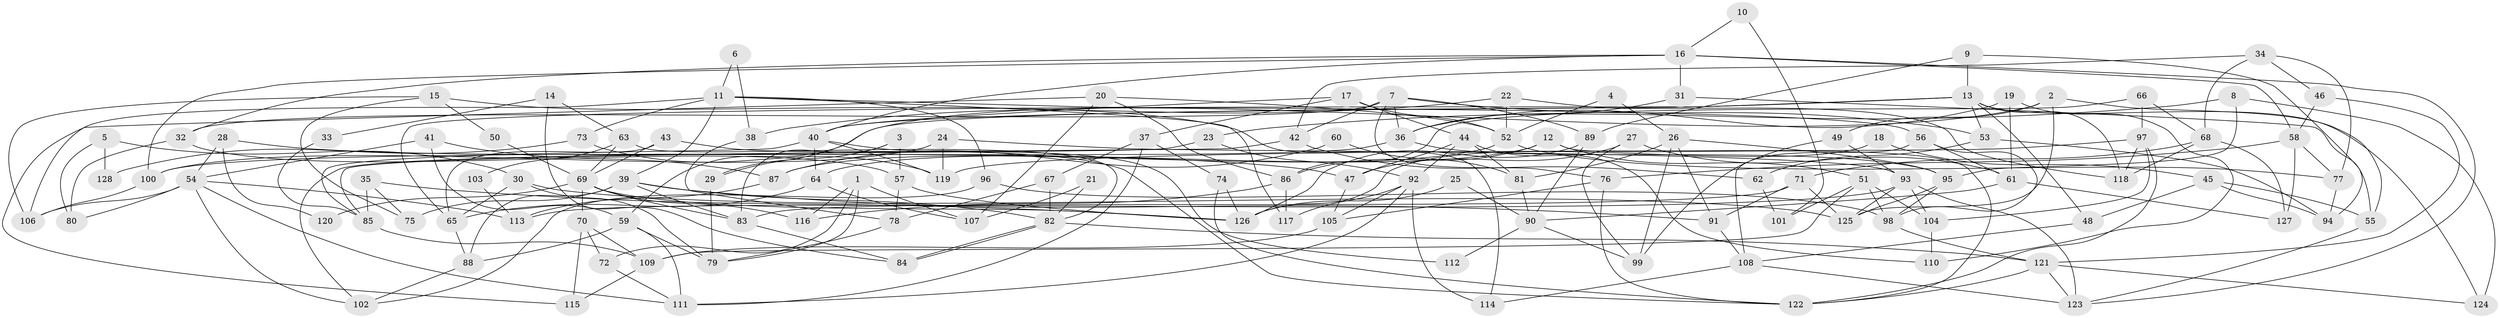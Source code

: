// Generated by graph-tools (version 1.1) at 2025/02/03/09/25 03:02:05]
// undirected, 128 vertices, 256 edges
graph export_dot {
graph [start="1"]
  node [color=gray90,style=filled];
  1;
  2;
  3;
  4;
  5;
  6;
  7;
  8;
  9;
  10;
  11;
  12;
  13;
  14;
  15;
  16;
  17;
  18;
  19;
  20;
  21;
  22;
  23;
  24;
  25;
  26;
  27;
  28;
  29;
  30;
  31;
  32;
  33;
  34;
  35;
  36;
  37;
  38;
  39;
  40;
  41;
  42;
  43;
  44;
  45;
  46;
  47;
  48;
  49;
  50;
  51;
  52;
  53;
  54;
  55;
  56;
  57;
  58;
  59;
  60;
  61;
  62;
  63;
  64;
  65;
  66;
  67;
  68;
  69;
  70;
  71;
  72;
  73;
  74;
  75;
  76;
  77;
  78;
  79;
  80;
  81;
  82;
  83;
  84;
  85;
  86;
  87;
  88;
  89;
  90;
  91;
  92;
  93;
  94;
  95;
  96;
  97;
  98;
  99;
  100;
  101;
  102;
  103;
  104;
  105;
  106;
  107;
  108;
  109;
  110;
  111;
  112;
  113;
  114;
  115;
  116;
  117;
  118;
  119;
  120;
  121;
  122;
  123;
  124;
  125;
  126;
  127;
  128;
  1 -- 116;
  1 -- 72;
  1 -- 79;
  1 -- 107;
  2 -- 125;
  2 -- 55;
  2 -- 49;
  2 -- 59;
  3 -- 83;
  3 -- 29;
  3 -- 57;
  4 -- 52;
  4 -- 26;
  5 -- 30;
  5 -- 80;
  5 -- 128;
  6 -- 38;
  6 -- 11;
  7 -- 53;
  7 -- 89;
  7 -- 32;
  7 -- 36;
  7 -- 42;
  7 -- 76;
  8 -- 95;
  8 -- 23;
  8 -- 124;
  9 -- 13;
  9 -- 89;
  9 -- 94;
  10 -- 101;
  10 -- 16;
  11 -- 117;
  11 -- 39;
  11 -- 56;
  11 -- 73;
  11 -- 96;
  11 -- 106;
  12 -- 122;
  12 -- 64;
  12 -- 51;
  12 -- 86;
  13 -- 124;
  13 -- 118;
  13 -- 29;
  13 -- 40;
  13 -- 48;
  13 -- 53;
  13 -- 65;
  14 -- 63;
  14 -- 84;
  14 -- 33;
  15 -- 106;
  15 -- 75;
  15 -- 50;
  15 -- 114;
  16 -- 123;
  16 -- 58;
  16 -- 31;
  16 -- 32;
  16 -- 40;
  16 -- 100;
  17 -- 40;
  17 -- 44;
  17 -- 37;
  17 -- 52;
  18 -- 126;
  18 -- 45;
  19 -- 36;
  19 -- 61;
  19 -- 110;
  20 -- 107;
  20 -- 52;
  20 -- 86;
  20 -- 115;
  21 -- 82;
  21 -- 107;
  22 -- 52;
  22 -- 118;
  22 -- 38;
  23 -- 102;
  23 -- 92;
  24 -- 93;
  24 -- 100;
  24 -- 119;
  25 -- 126;
  25 -- 90;
  26 -- 95;
  26 -- 99;
  26 -- 81;
  26 -- 91;
  27 -- 61;
  27 -- 99;
  27 -- 47;
  28 -- 54;
  28 -- 47;
  28 -- 120;
  29 -- 79;
  30 -- 65;
  30 -- 79;
  30 -- 125;
  31 -- 36;
  31 -- 55;
  32 -- 57;
  32 -- 80;
  33 -- 85;
  34 -- 42;
  34 -- 68;
  34 -- 46;
  34 -- 77;
  35 -- 85;
  35 -- 126;
  35 -- 75;
  36 -- 95;
  36 -- 100;
  37 -- 67;
  37 -- 74;
  37 -- 111;
  38 -- 78;
  39 -- 82;
  39 -- 91;
  39 -- 75;
  39 -- 83;
  39 -- 88;
  40 -- 64;
  40 -- 85;
  40 -- 112;
  40 -- 119;
  41 -- 54;
  41 -- 59;
  41 -- 87;
  42 -- 85;
  42 -- 62;
  43 -- 122;
  43 -- 65;
  43 -- 69;
  44 -- 47;
  44 -- 92;
  44 -- 81;
  44 -- 110;
  45 -- 94;
  45 -- 55;
  45 -- 48;
  46 -- 121;
  46 -- 58;
  47 -- 105;
  48 -- 108;
  49 -- 93;
  49 -- 99;
  50 -- 69;
  51 -- 109;
  51 -- 98;
  51 -- 101;
  51 -- 104;
  52 -- 87;
  52 -- 77;
  53 -- 94;
  53 -- 62;
  54 -- 102;
  54 -- 106;
  54 -- 80;
  54 -- 111;
  54 -- 113;
  55 -- 123;
  56 -- 108;
  56 -- 61;
  56 -- 98;
  57 -- 78;
  57 -- 126;
  58 -- 77;
  58 -- 76;
  58 -- 127;
  59 -- 111;
  59 -- 79;
  59 -- 88;
  60 -- 87;
  60 -- 81;
  61 -- 127;
  61 -- 90;
  62 -- 101;
  63 -- 69;
  63 -- 82;
  63 -- 103;
  64 -- 65;
  64 -- 107;
  65 -- 88;
  66 -- 97;
  66 -- 86;
  66 -- 68;
  67 -- 82;
  67 -- 78;
  68 -- 71;
  68 -- 118;
  68 -- 127;
  69 -- 126;
  69 -- 70;
  69 -- 83;
  69 -- 116;
  69 -- 120;
  70 -- 109;
  70 -- 72;
  70 -- 115;
  71 -- 83;
  71 -- 125;
  71 -- 91;
  72 -- 111;
  73 -- 119;
  73 -- 128;
  74 -- 122;
  74 -- 126;
  76 -- 105;
  76 -- 122;
  77 -- 94;
  78 -- 79;
  81 -- 90;
  82 -- 84;
  82 -- 84;
  82 -- 121;
  83 -- 84;
  85 -- 109;
  86 -- 116;
  86 -- 117;
  87 -- 113;
  88 -- 102;
  89 -- 126;
  89 -- 90;
  90 -- 99;
  90 -- 112;
  91 -- 108;
  92 -- 114;
  92 -- 111;
  92 -- 105;
  92 -- 117;
  93 -- 123;
  93 -- 104;
  93 -- 113;
  93 -- 125;
  95 -- 125;
  95 -- 98;
  96 -- 98;
  96 -- 102;
  97 -- 104;
  97 -- 119;
  97 -- 118;
  97 -- 122;
  98 -- 121;
  100 -- 106;
  103 -- 113;
  104 -- 110;
  105 -- 109;
  108 -- 114;
  108 -- 123;
  109 -- 115;
  121 -- 122;
  121 -- 123;
  121 -- 124;
}
